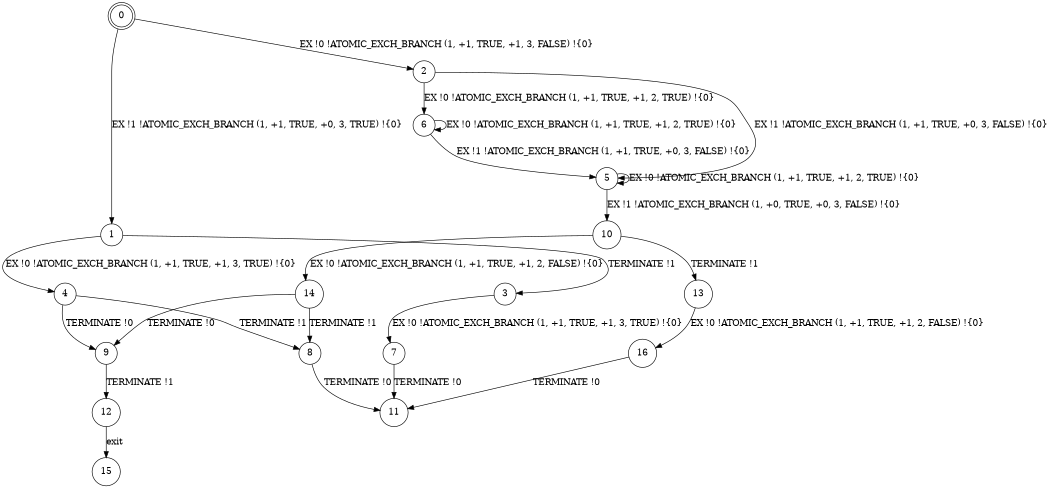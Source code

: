 digraph BCG {
size = "7, 10.5";
center = TRUE;
node [shape = circle];
0 [peripheries = 2];
0 -> 1 [label = "EX !1 !ATOMIC_EXCH_BRANCH (1, +1, TRUE, +0, 3, TRUE) !{0}"];
0 -> 2 [label = "EX !0 !ATOMIC_EXCH_BRANCH (1, +1, TRUE, +1, 3, FALSE) !{0}"];
1 -> 3 [label = "TERMINATE !1"];
1 -> 4 [label = "EX !0 !ATOMIC_EXCH_BRANCH (1, +1, TRUE, +1, 3, TRUE) !{0}"];
2 -> 5 [label = "EX !1 !ATOMIC_EXCH_BRANCH (1, +1, TRUE, +0, 3, FALSE) !{0}"];
2 -> 6 [label = "EX !0 !ATOMIC_EXCH_BRANCH (1, +1, TRUE, +1, 2, TRUE) !{0}"];
3 -> 7 [label = "EX !0 !ATOMIC_EXCH_BRANCH (1, +1, TRUE, +1, 3, TRUE) !{0}"];
4 -> 8 [label = "TERMINATE !1"];
4 -> 9 [label = "TERMINATE !0"];
5 -> 10 [label = "EX !1 !ATOMIC_EXCH_BRANCH (1, +0, TRUE, +0, 3, FALSE) !{0}"];
5 -> 5 [label = "EX !0 !ATOMIC_EXCH_BRANCH (1, +1, TRUE, +1, 2, TRUE) !{0}"];
6 -> 5 [label = "EX !1 !ATOMIC_EXCH_BRANCH (1, +1, TRUE, +0, 3, FALSE) !{0}"];
6 -> 6 [label = "EX !0 !ATOMIC_EXCH_BRANCH (1, +1, TRUE, +1, 2, TRUE) !{0}"];
7 -> 11 [label = "TERMINATE !0"];
8 -> 11 [label = "TERMINATE !0"];
9 -> 12 [label = "TERMINATE !1"];
10 -> 13 [label = "TERMINATE !1"];
10 -> 14 [label = "EX !0 !ATOMIC_EXCH_BRANCH (1, +1, TRUE, +1, 2, FALSE) !{0}"];
12 -> 15 [label = "exit"];
13 -> 16 [label = "EX !0 !ATOMIC_EXCH_BRANCH (1, +1, TRUE, +1, 2, FALSE) !{0}"];
14 -> 8 [label = "TERMINATE !1"];
14 -> 9 [label = "TERMINATE !0"];
16 -> 11 [label = "TERMINATE !0"];
}
